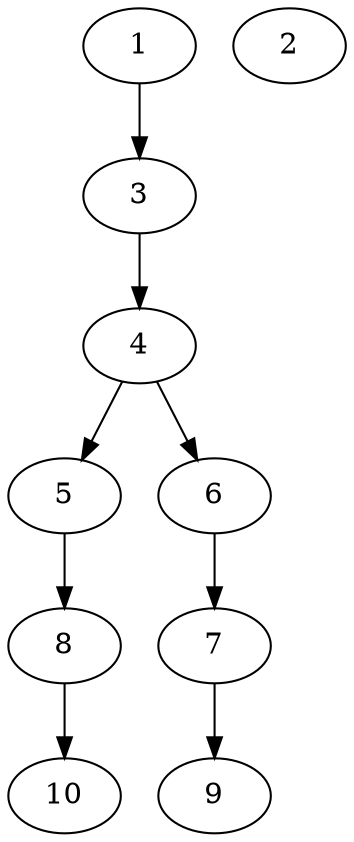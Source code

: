 // DAG (tier=1-easy, mode=data, n=10, ccr=0.318, fat=0.387, density=0.345, regular=0.613, jump=0.047, mindata=1048576, maxdata=8388608)
// DAG automatically generated by daggen at Sun Aug 24 16:33:32 2025
// /home/ermia/Project/Environments/daggen/bin/daggen --dot --ccr 0.318 --fat 0.387 --regular 0.613 --density 0.345 --jump 0.047 --mindata 1048576 --maxdata 8388608 -n 10 
digraph G {
  1 [size="120695812607562048", alpha="0.15", expect_size="60347906303781024"]
  1 -> 3 [size ="86598695780352"]
  2 [size="8405753454689229", alpha="0.02", expect_size="4202876727344614"]
  3 [size="176052176659597216", alpha="0.16", expect_size="88026088329798608"]
  3 -> 4 [size ="75095355686912"]
  4 [size="12456201243801914", alpha="0.10", expect_size="6228100621900957"]
  4 -> 5 [size ="428247036723200"]
  4 -> 6 [size ="428247036723200"]
  5 [size="286057222916742592", alpha="0.18", expect_size="143028611458371296"]
  5 -> 8 [size ="399728990748672"]
  6 [size="52600164018601066496", alpha="0.13", expect_size="26300082009300533248"]
  6 -> 7 [size ="112309041102848"]
  7 [size="15460791971784192", alpha="0.15", expect_size="7730395985892096"]
  7 -> 9 [size ="289636622532608"]
  8 [size="530881814258232256", alpha="0.19", expect_size="265440907129116128"]
  8 -> 10 [size ="283654278348800"]
  9 [size="21801150587301440", alpha="0.18", expect_size="10900575293650720"]
  10 [size="15569878286026214", alpha="0.01", expect_size="7784939143013107"]
}
